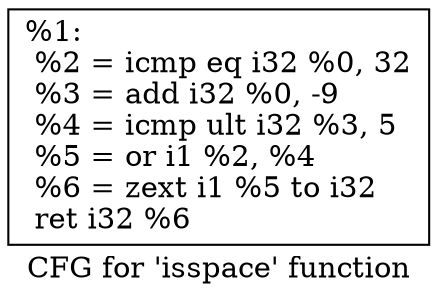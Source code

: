 digraph "CFG for 'isspace' function" {
	label="CFG for 'isspace' function";

	Node0x1b7bb50 [shape=record,label="{%1:\l  %2 = icmp eq i32 %0, 32\l  %3 = add i32 %0, -9\l  %4 = icmp ult i32 %3, 5\l  %5 = or i1 %2, %4\l  %6 = zext i1 %5 to i32\l  ret i32 %6\l}"];
}

